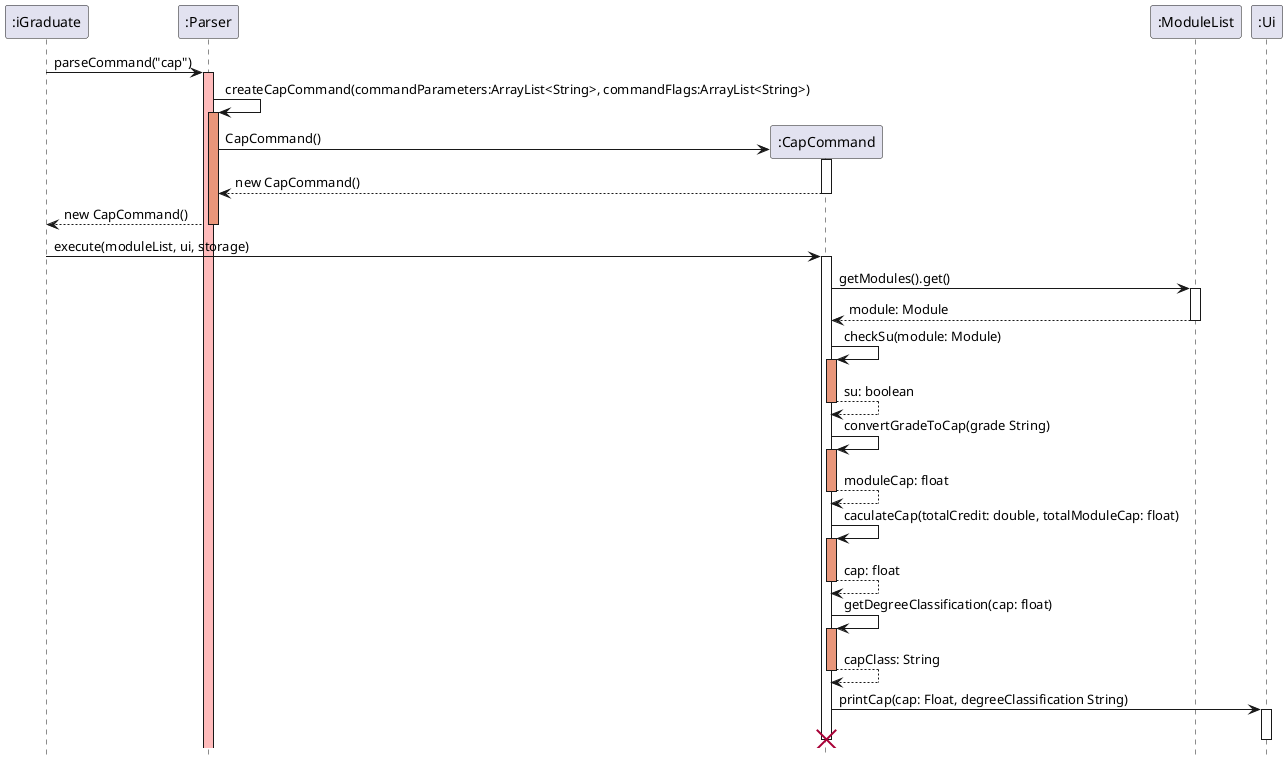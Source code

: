 @startuml
hide footbox

participant ":iGraduate" as iGraduate
participant ":Parser" as Parser
participant ":CapCommand" as CapCommand
participant ":ModuleList" as ModuleList
participant ":Ui" as Ui

iGraduate -> Parser: parseCommand("cap")
activate Parser #FFBBBB

Parser -> Parser: createCapCommand(commandParameters:ArrayList<String>, commandFlags:ArrayList<String>)
activate Parser #DarkSalmon

create CapCommand
Parser -> CapCommand: CapCommand()
activate CapCommand
CapCommand --> Parser: new CapCommand()
deactivate CapCommand

Parser --> iGraduate: new CapCommand()
deactivate Parser

iGraduate -> CapCommand: execute(moduleList, ui, storage)
activate CapCommand

CapCommand -> ModuleList: getModules().get()
activate ModuleList
ModuleList --> CapCommand: module: Module
deactivate ModuleList

CapCommand -> CapCommand:checkSu(module: Module)
activate CapCommand #DarkSalmon
return su: boolean

CapCommand -> CapCommand:convertGradeToCap(grade String)
activate CapCommand #DarkSalmon
return moduleCap: float

CapCommand -> CapCommand:caculateCap(totalCredit: double, totalModuleCap: float)
activate CapCommand #DarkSalmon
return cap: float

CapCommand -> CapCommand:getDegreeClassification(cap: float)
activate CapCommand #DarkSalmon
return capClass: String

CapCommand -> Ui: printCap(cap: Float, degreeClassification String)
activate Ui
deactivate Ui
destroy CapCommand

@enduml